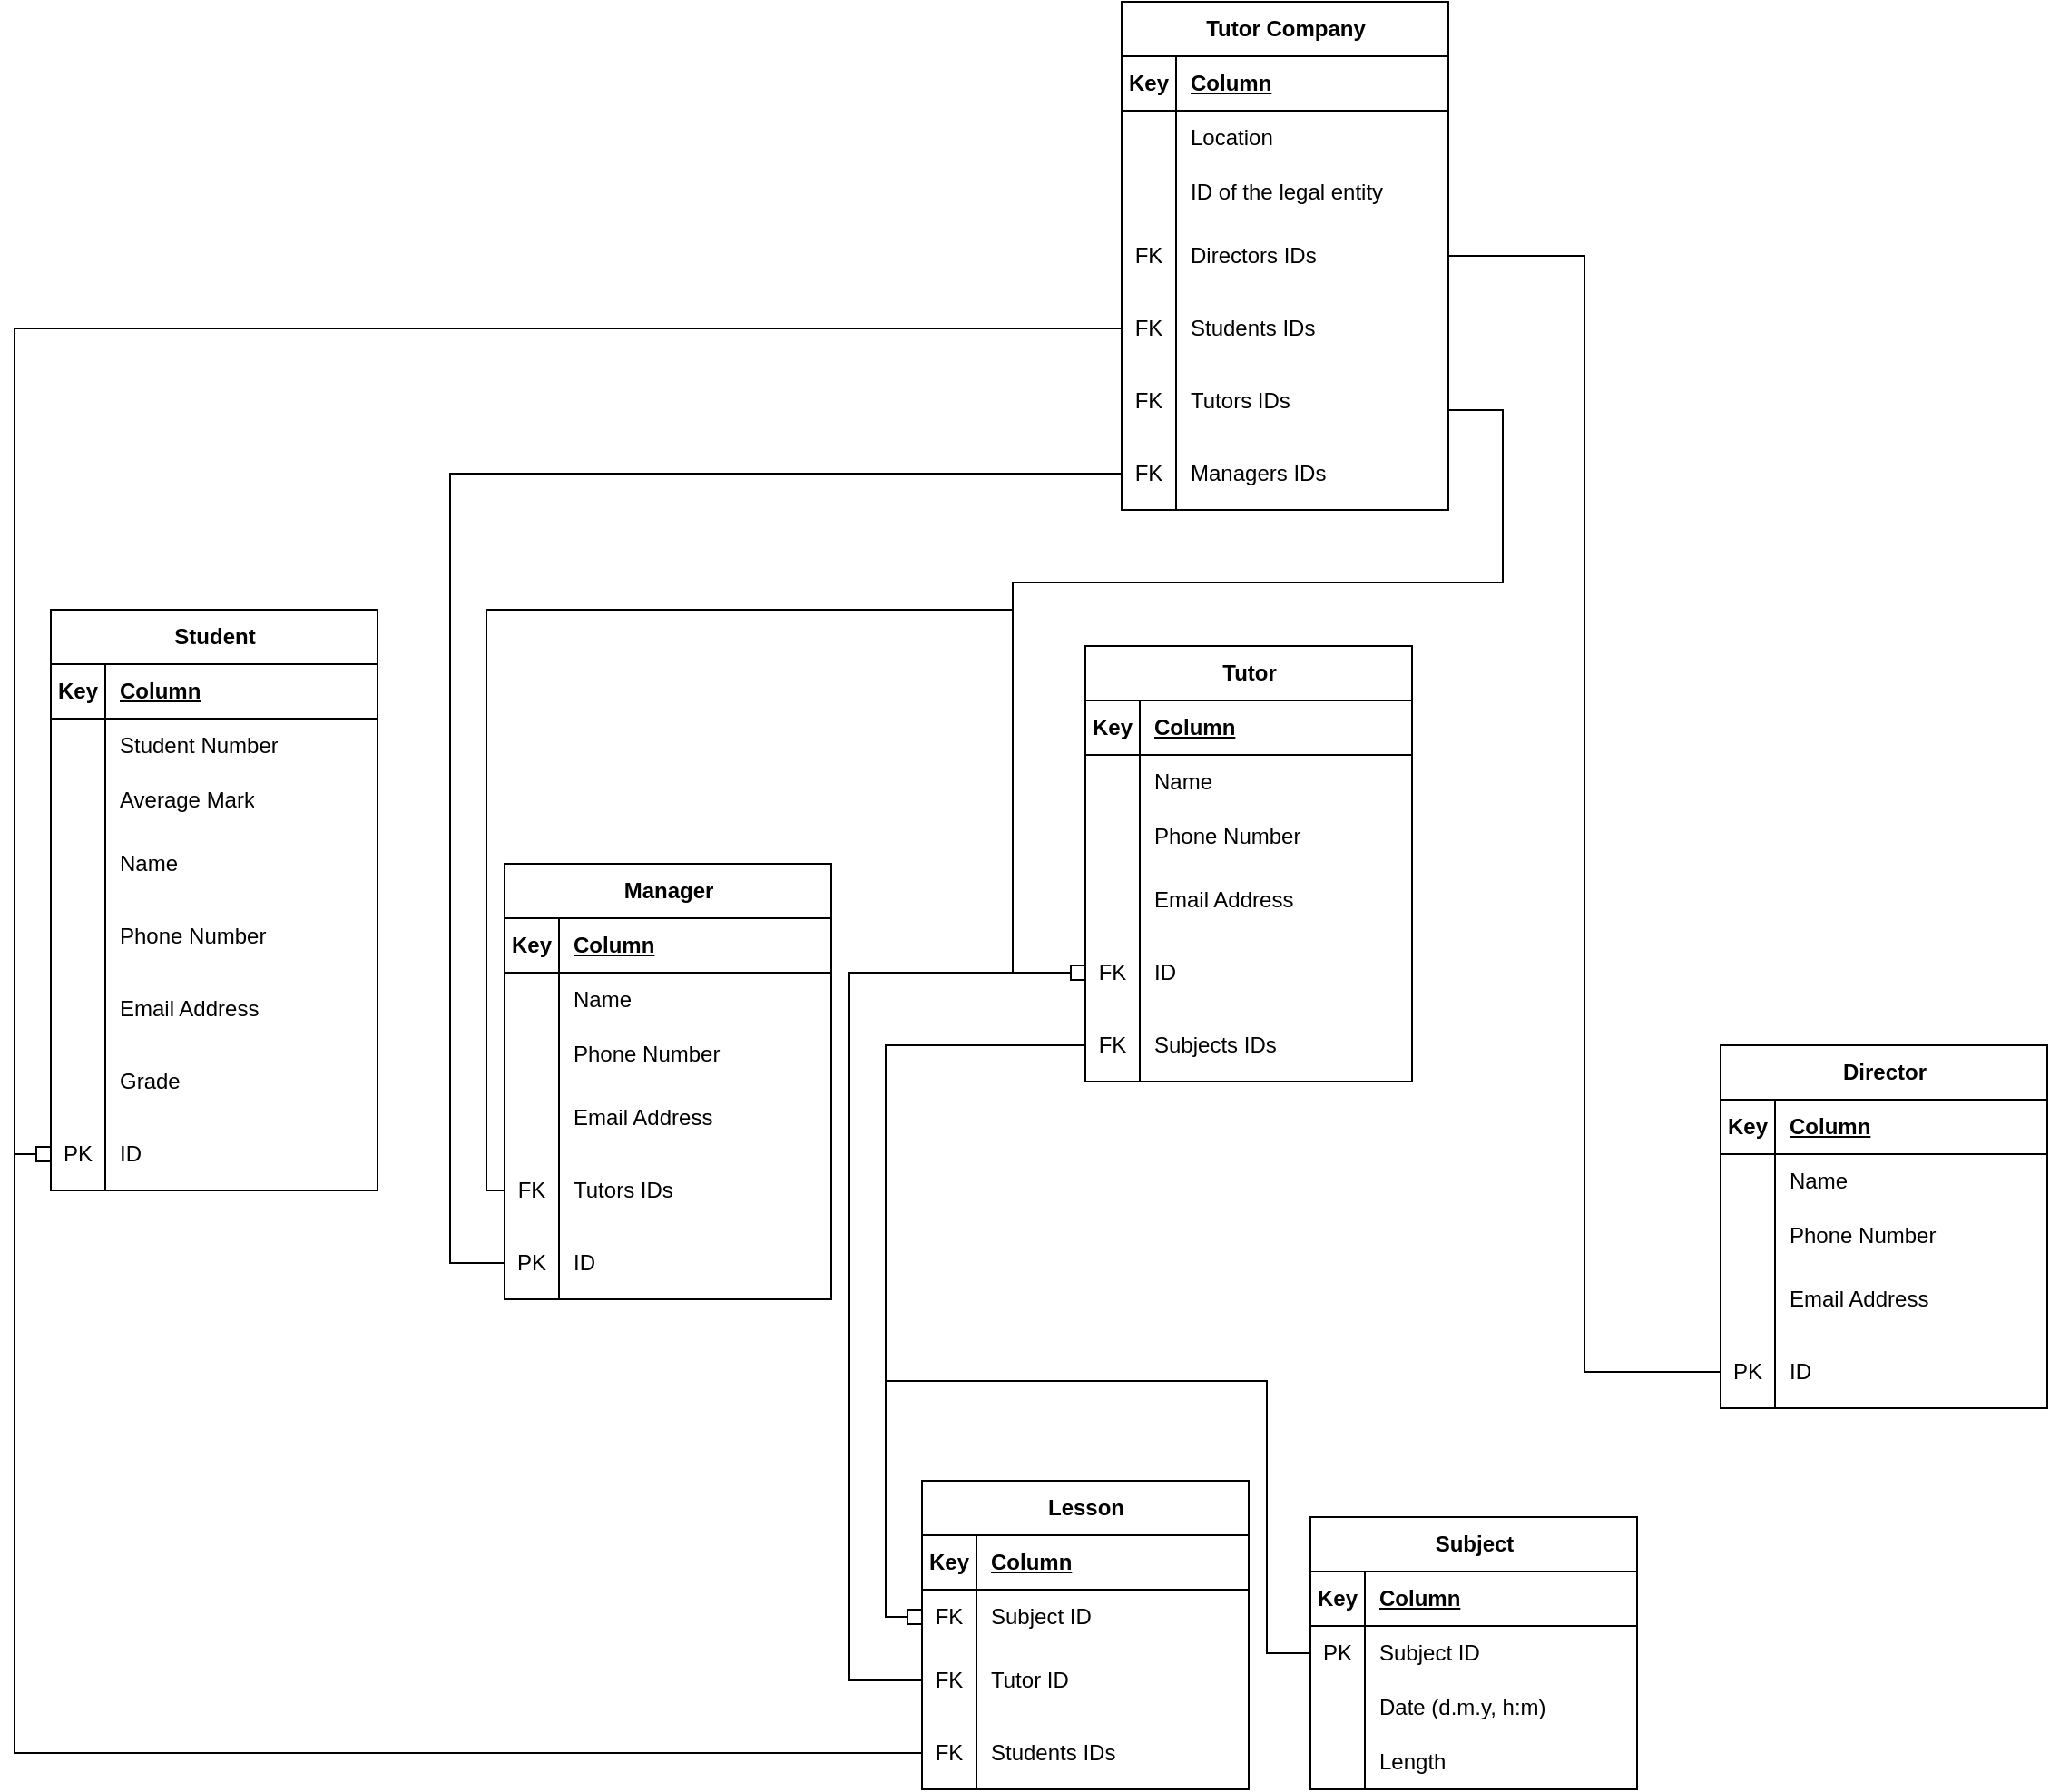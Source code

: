 <mxfile version="24.8.3">
  <diagram id="C5RBs43oDa-KdzZeNtuy" name="Page-1">
    <mxGraphModel dx="2369" dy="885" grid="1" gridSize="10" guides="1" tooltips="1" connect="1" arrows="1" fold="1" page="1" pageScale="1" pageWidth="827" pageHeight="1169" math="0" shadow="0">
      <root>
        <mxCell id="WIyWlLk6GJQsqaUBKTNV-0" />
        <mxCell id="WIyWlLk6GJQsqaUBKTNV-1" parent="WIyWlLk6GJQsqaUBKTNV-0" />
        <mxCell id="OSqV7eLNdK5nPMAMux99-18" style="edgeStyle=orthogonalEdgeStyle;rounded=0;orthogonalLoop=1;jettySize=auto;html=1;endArrow=none;endFill=0;entryX=0;entryY=0.5;entryDx=0;entryDy=0;exitX=0;exitY=0.5;exitDx=0;exitDy=0;startArrow=box;startFill=0;" parent="WIyWlLk6GJQsqaUBKTNV-1" source="qgzfm0c-M2qFceZoE7C1-79" target="qgzfm0c-M2qFceZoE7C1-58" edge="1">
          <mxGeometry relative="1" as="geometry">
            <mxPoint x="-360" y="665" as="sourcePoint" />
            <mxPoint x="90" y="975" as="targetPoint" />
            <Array as="points">
              <mxPoint x="-390" y="665" />
              <mxPoint x="-390" y="995" />
            </Array>
          </mxGeometry>
        </mxCell>
        <mxCell id="OSqV7eLNdK5nPMAMux99-20" style="edgeStyle=orthogonalEdgeStyle;rounded=0;orthogonalLoop=1;jettySize=auto;html=1;exitX=0;exitY=0.5;exitDx=0;exitDy=0;entryX=0;entryY=0.5;entryDx=0;entryDy=0;endArrow=box;endFill=0;" parent="WIyWlLk6GJQsqaUBKTNV-1" source="qgzfm0c-M2qFceZoE7C1-36" target="qgzfm0c-M2qFceZoE7C1-52" edge="1">
          <mxGeometry relative="1" as="geometry">
            <mxPoint x="220" y="584" as="sourcePoint" />
            <mxPoint x="260" y="834" as="targetPoint" />
            <Array as="points">
              <mxPoint x="90" y="605" />
              <mxPoint x="90" y="920" />
            </Array>
          </mxGeometry>
        </mxCell>
        <mxCell id="OSqV7eLNdK5nPMAMux99-26" style="edgeStyle=orthogonalEdgeStyle;rounded=0;orthogonalLoop=1;jettySize=auto;html=1;exitX=0;exitY=0.5;exitDx=0;exitDy=0;endArrow=none;endFill=0;entryX=0;entryY=0.5;entryDx=0;entryDy=0;startArrow=box;startFill=0;" parent="WIyWlLk6GJQsqaUBKTNV-1" source="qgzfm0c-M2qFceZoE7C1-79" target="qgzfm0c-M2qFceZoE7C1-20" edge="1">
          <mxGeometry relative="1" as="geometry">
            <mxPoint x="-20" y="650" as="sourcePoint" />
            <mxPoint x="190" y="295" as="targetPoint" />
            <Array as="points">
              <mxPoint x="-390" y="665" />
              <mxPoint x="-390" y="210" />
            </Array>
          </mxGeometry>
        </mxCell>
        <mxCell id="OSqV7eLNdK5nPMAMux99-27" style="edgeStyle=orthogonalEdgeStyle;rounded=0;orthogonalLoop=1;jettySize=auto;html=1;entryX=0.999;entryY=0.632;entryDx=0;entryDy=0;endArrow=none;endFill=0;startArrow=box;startFill=0;entryPerimeter=0;exitX=0;exitY=0.5;exitDx=0;exitDy=0;" parent="WIyWlLk6GJQsqaUBKTNV-1" source="qgzfm0c-M2qFceZoE7C1-39" edge="1" target="qgzfm0c-M2qFceZoE7C1-17">
          <mxGeometry relative="1" as="geometry">
            <mxPoint x="200" y="565" as="sourcePoint" />
            <mxPoint x="399.2" y="277.6" as="targetPoint" />
            <Array as="points">
              <mxPoint x="160" y="565" />
              <mxPoint x="160" y="350" />
              <mxPoint x="430" y="350" />
              <mxPoint x="430" y="255" />
              <mxPoint x="400" y="255" />
            </Array>
          </mxGeometry>
        </mxCell>
        <mxCell id="OSqV7eLNdK5nPMAMux99-34" value="Director" style="shape=table;startSize=30;container=1;collapsible=1;childLayout=tableLayout;fixedRows=1;rowLines=0;fontStyle=1;align=center;resizeLast=1;html=1;" parent="WIyWlLk6GJQsqaUBKTNV-1" vertex="1">
          <mxGeometry x="550" y="605" width="180" height="200" as="geometry" />
        </mxCell>
        <mxCell id="OSqV7eLNdK5nPMAMux99-35" value="" style="shape=tableRow;horizontal=0;startSize=0;swimlaneHead=0;swimlaneBody=0;fillColor=none;collapsible=0;dropTarget=0;points=[[0,0.5],[1,0.5]];portConstraint=eastwest;top=0;left=0;right=0;bottom=1;" parent="OSqV7eLNdK5nPMAMux99-34" vertex="1">
          <mxGeometry y="30" width="180" height="30" as="geometry" />
        </mxCell>
        <mxCell id="OSqV7eLNdK5nPMAMux99-36" value="Key" style="shape=partialRectangle;connectable=0;fillColor=none;top=0;left=0;bottom=0;right=0;fontStyle=1;overflow=hidden;whiteSpace=wrap;html=1;" parent="OSqV7eLNdK5nPMAMux99-35" vertex="1">
          <mxGeometry width="30" height="30" as="geometry">
            <mxRectangle width="30" height="30" as="alternateBounds" />
          </mxGeometry>
        </mxCell>
        <mxCell id="OSqV7eLNdK5nPMAMux99-37" value="Column" style="shape=partialRectangle;connectable=0;fillColor=none;top=0;left=0;bottom=0;right=0;align=left;spacingLeft=6;fontStyle=5;overflow=hidden;whiteSpace=wrap;html=1;" parent="OSqV7eLNdK5nPMAMux99-35" vertex="1">
          <mxGeometry x="30" width="150" height="30" as="geometry">
            <mxRectangle width="150" height="30" as="alternateBounds" />
          </mxGeometry>
        </mxCell>
        <mxCell id="OSqV7eLNdK5nPMAMux99-38" value="" style="shape=tableRow;horizontal=0;startSize=0;swimlaneHead=0;swimlaneBody=0;fillColor=none;collapsible=0;dropTarget=0;points=[[0,0.5],[1,0.5]];portConstraint=eastwest;top=0;left=0;right=0;bottom=0;" parent="OSqV7eLNdK5nPMAMux99-34" vertex="1">
          <mxGeometry y="60" width="180" height="30" as="geometry" />
        </mxCell>
        <mxCell id="OSqV7eLNdK5nPMAMux99-39" value="" style="shape=partialRectangle;connectable=0;fillColor=none;top=0;left=0;bottom=0;right=0;editable=1;overflow=hidden;whiteSpace=wrap;html=1;" parent="OSqV7eLNdK5nPMAMux99-38" vertex="1">
          <mxGeometry width="30" height="30" as="geometry">
            <mxRectangle width="30" height="30" as="alternateBounds" />
          </mxGeometry>
        </mxCell>
        <mxCell id="OSqV7eLNdK5nPMAMux99-40" value="Name" style="shape=partialRectangle;connectable=0;fillColor=none;top=0;left=0;bottom=0;right=0;align=left;spacingLeft=6;overflow=hidden;whiteSpace=wrap;html=1;" parent="OSqV7eLNdK5nPMAMux99-38" vertex="1">
          <mxGeometry x="30" width="150" height="30" as="geometry">
            <mxRectangle width="150" height="30" as="alternateBounds" />
          </mxGeometry>
        </mxCell>
        <mxCell id="OSqV7eLNdK5nPMAMux99-41" value="" style="shape=tableRow;horizontal=0;startSize=0;swimlaneHead=0;swimlaneBody=0;fillColor=none;collapsible=0;dropTarget=0;points=[[0,0.5],[1,0.5]];portConstraint=eastwest;top=0;left=0;right=0;bottom=0;" parent="OSqV7eLNdK5nPMAMux99-34" vertex="1">
          <mxGeometry y="90" width="180" height="30" as="geometry" />
        </mxCell>
        <mxCell id="OSqV7eLNdK5nPMAMux99-42" value="" style="shape=partialRectangle;connectable=0;fillColor=none;top=0;left=0;bottom=0;right=0;editable=1;overflow=hidden;whiteSpace=wrap;html=1;" parent="OSqV7eLNdK5nPMAMux99-41" vertex="1">
          <mxGeometry width="30" height="30" as="geometry">
            <mxRectangle width="30" height="30" as="alternateBounds" />
          </mxGeometry>
        </mxCell>
        <mxCell id="OSqV7eLNdK5nPMAMux99-43" value="Phone Number" style="shape=partialRectangle;connectable=0;fillColor=none;top=0;left=0;bottom=0;right=0;align=left;spacingLeft=6;overflow=hidden;whiteSpace=wrap;html=1;" parent="OSqV7eLNdK5nPMAMux99-41" vertex="1">
          <mxGeometry x="30" width="150" height="30" as="geometry">
            <mxRectangle width="150" height="30" as="alternateBounds" />
          </mxGeometry>
        </mxCell>
        <mxCell id="qgzfm0c-M2qFceZoE7C1-1" value="" style="shape=tableRow;horizontal=0;startSize=0;swimlaneHead=0;swimlaneBody=0;fillColor=none;collapsible=0;dropTarget=0;points=[[0,0.5],[1,0.5]];portConstraint=eastwest;top=0;left=0;right=0;bottom=0;" parent="OSqV7eLNdK5nPMAMux99-34" vertex="1">
          <mxGeometry y="120" width="180" height="40" as="geometry" />
        </mxCell>
        <mxCell id="qgzfm0c-M2qFceZoE7C1-2" value="" style="shape=partialRectangle;connectable=0;fillColor=none;top=0;left=0;bottom=0;right=0;editable=1;overflow=hidden;whiteSpace=wrap;html=1;" parent="qgzfm0c-M2qFceZoE7C1-1" vertex="1">
          <mxGeometry width="30" height="40" as="geometry">
            <mxRectangle width="30" height="40" as="alternateBounds" />
          </mxGeometry>
        </mxCell>
        <mxCell id="qgzfm0c-M2qFceZoE7C1-3" value="Email Address" style="shape=partialRectangle;connectable=0;fillColor=none;top=0;left=0;bottom=0;right=0;align=left;spacingLeft=6;overflow=hidden;whiteSpace=wrap;html=1;" parent="qgzfm0c-M2qFceZoE7C1-1" vertex="1">
          <mxGeometry x="30" width="150" height="40" as="geometry">
            <mxRectangle width="150" height="40" as="alternateBounds" />
          </mxGeometry>
        </mxCell>
        <mxCell id="OSqV7eLNdK5nPMAMux99-44" value="" style="shape=tableRow;horizontal=0;startSize=0;swimlaneHead=0;swimlaneBody=0;fillColor=none;collapsible=0;dropTarget=0;points=[[0,0.5],[1,0.5]];portConstraint=eastwest;top=0;left=0;right=0;bottom=0;" parent="OSqV7eLNdK5nPMAMux99-34" vertex="1">
          <mxGeometry y="160" width="180" height="40" as="geometry" />
        </mxCell>
        <mxCell id="OSqV7eLNdK5nPMAMux99-45" value="PK" style="shape=partialRectangle;connectable=0;fillColor=none;top=0;left=0;bottom=0;right=0;editable=1;overflow=hidden;whiteSpace=wrap;html=1;" parent="OSqV7eLNdK5nPMAMux99-44" vertex="1">
          <mxGeometry width="30" height="40" as="geometry">
            <mxRectangle width="30" height="40" as="alternateBounds" />
          </mxGeometry>
        </mxCell>
        <mxCell id="OSqV7eLNdK5nPMAMux99-46" value="ID" style="shape=partialRectangle;connectable=0;fillColor=none;top=0;left=0;bottom=0;right=0;align=left;spacingLeft=6;overflow=hidden;whiteSpace=wrap;html=1;" parent="OSqV7eLNdK5nPMAMux99-44" vertex="1">
          <mxGeometry x="30" width="150" height="40" as="geometry">
            <mxRectangle width="150" height="40" as="alternateBounds" />
          </mxGeometry>
        </mxCell>
        <mxCell id="qgzfm0c-M2qFceZoE7C1-4" value="Tutor Company" style="shape=table;startSize=30;container=1;collapsible=1;childLayout=tableLayout;fixedRows=1;rowLines=0;fontStyle=1;align=center;resizeLast=1;html=1;" parent="WIyWlLk6GJQsqaUBKTNV-1" vertex="1">
          <mxGeometry x="220" y="30" width="180" height="280" as="geometry" />
        </mxCell>
        <mxCell id="qgzfm0c-M2qFceZoE7C1-5" value="" style="shape=tableRow;horizontal=0;startSize=0;swimlaneHead=0;swimlaneBody=0;fillColor=none;collapsible=0;dropTarget=0;points=[[0,0.5],[1,0.5]];portConstraint=eastwest;top=0;left=0;right=0;bottom=1;" parent="qgzfm0c-M2qFceZoE7C1-4" vertex="1">
          <mxGeometry y="30" width="180" height="30" as="geometry" />
        </mxCell>
        <mxCell id="qgzfm0c-M2qFceZoE7C1-6" value="Key" style="shape=partialRectangle;connectable=0;fillColor=none;top=0;left=0;bottom=0;right=0;fontStyle=1;overflow=hidden;whiteSpace=wrap;html=1;" parent="qgzfm0c-M2qFceZoE7C1-5" vertex="1">
          <mxGeometry width="30" height="30" as="geometry">
            <mxRectangle width="30" height="30" as="alternateBounds" />
          </mxGeometry>
        </mxCell>
        <mxCell id="qgzfm0c-M2qFceZoE7C1-7" value="Column" style="shape=partialRectangle;connectable=0;fillColor=none;top=0;left=0;bottom=0;right=0;align=left;spacingLeft=6;fontStyle=5;overflow=hidden;whiteSpace=wrap;html=1;" parent="qgzfm0c-M2qFceZoE7C1-5" vertex="1">
          <mxGeometry x="30" width="150" height="30" as="geometry">
            <mxRectangle width="150" height="30" as="alternateBounds" />
          </mxGeometry>
        </mxCell>
        <mxCell id="qgzfm0c-M2qFceZoE7C1-8" value="" style="shape=tableRow;horizontal=0;startSize=0;swimlaneHead=0;swimlaneBody=0;fillColor=none;collapsible=0;dropTarget=0;points=[[0,0.5],[1,0.5]];portConstraint=eastwest;top=0;left=0;right=0;bottom=0;" parent="qgzfm0c-M2qFceZoE7C1-4" vertex="1">
          <mxGeometry y="60" width="180" height="30" as="geometry" />
        </mxCell>
        <mxCell id="qgzfm0c-M2qFceZoE7C1-9" value="" style="shape=partialRectangle;connectable=0;fillColor=none;top=0;left=0;bottom=0;right=0;editable=1;overflow=hidden;whiteSpace=wrap;html=1;" parent="qgzfm0c-M2qFceZoE7C1-8" vertex="1">
          <mxGeometry width="30" height="30" as="geometry">
            <mxRectangle width="30" height="30" as="alternateBounds" />
          </mxGeometry>
        </mxCell>
        <mxCell id="qgzfm0c-M2qFceZoE7C1-10" value="Location" style="shape=partialRectangle;connectable=0;fillColor=none;top=0;left=0;bottom=0;right=0;align=left;spacingLeft=6;overflow=hidden;whiteSpace=wrap;html=1;" parent="qgzfm0c-M2qFceZoE7C1-8" vertex="1">
          <mxGeometry x="30" width="150" height="30" as="geometry">
            <mxRectangle width="150" height="30" as="alternateBounds" />
          </mxGeometry>
        </mxCell>
        <mxCell id="qgzfm0c-M2qFceZoE7C1-11" value="" style="shape=tableRow;horizontal=0;startSize=0;swimlaneHead=0;swimlaneBody=0;fillColor=none;collapsible=0;dropTarget=0;points=[[0,0.5],[1,0.5]];portConstraint=eastwest;top=0;left=0;right=0;bottom=0;" parent="qgzfm0c-M2qFceZoE7C1-4" vertex="1">
          <mxGeometry y="90" width="180" height="30" as="geometry" />
        </mxCell>
        <mxCell id="qgzfm0c-M2qFceZoE7C1-12" value="" style="shape=partialRectangle;connectable=0;fillColor=none;top=0;left=0;bottom=0;right=0;editable=1;overflow=hidden;whiteSpace=wrap;html=1;" parent="qgzfm0c-M2qFceZoE7C1-11" vertex="1">
          <mxGeometry width="30" height="30" as="geometry">
            <mxRectangle width="30" height="30" as="alternateBounds" />
          </mxGeometry>
        </mxCell>
        <mxCell id="qgzfm0c-M2qFceZoE7C1-13" value="ID of the legal entity" style="shape=partialRectangle;connectable=0;fillColor=none;top=0;left=0;bottom=0;right=0;align=left;spacingLeft=6;overflow=hidden;whiteSpace=wrap;html=1;" parent="qgzfm0c-M2qFceZoE7C1-11" vertex="1">
          <mxGeometry x="30" width="150" height="30" as="geometry">
            <mxRectangle width="150" height="30" as="alternateBounds" />
          </mxGeometry>
        </mxCell>
        <mxCell id="qgzfm0c-M2qFceZoE7C1-14" value="" style="shape=tableRow;horizontal=0;startSize=0;swimlaneHead=0;swimlaneBody=0;fillColor=none;collapsible=0;dropTarget=0;points=[[0,0.5],[1,0.5]];portConstraint=eastwest;top=0;left=0;right=0;bottom=0;" parent="qgzfm0c-M2qFceZoE7C1-4" vertex="1">
          <mxGeometry y="120" width="180" height="40" as="geometry" />
        </mxCell>
        <mxCell id="qgzfm0c-M2qFceZoE7C1-15" value="FK" style="shape=partialRectangle;connectable=0;fillColor=none;top=0;left=0;bottom=0;right=0;editable=1;overflow=hidden;whiteSpace=wrap;html=1;" parent="qgzfm0c-M2qFceZoE7C1-14" vertex="1">
          <mxGeometry width="30" height="40" as="geometry">
            <mxRectangle width="30" height="40" as="alternateBounds" />
          </mxGeometry>
        </mxCell>
        <mxCell id="qgzfm0c-M2qFceZoE7C1-16" value="Directors IDs" style="shape=partialRectangle;connectable=0;fillColor=none;top=0;left=0;bottom=0;right=0;align=left;spacingLeft=6;overflow=hidden;whiteSpace=wrap;html=1;" parent="qgzfm0c-M2qFceZoE7C1-14" vertex="1">
          <mxGeometry x="30" width="150" height="40" as="geometry">
            <mxRectangle width="150" height="40" as="alternateBounds" />
          </mxGeometry>
        </mxCell>
        <mxCell id="qgzfm0c-M2qFceZoE7C1-20" value="" style="shape=tableRow;horizontal=0;startSize=0;swimlaneHead=0;swimlaneBody=0;fillColor=none;collapsible=0;dropTarget=0;points=[[0,0.5],[1,0.5]];portConstraint=eastwest;top=0;left=0;right=0;bottom=0;" parent="qgzfm0c-M2qFceZoE7C1-4" vertex="1">
          <mxGeometry y="160" width="180" height="40" as="geometry" />
        </mxCell>
        <mxCell id="qgzfm0c-M2qFceZoE7C1-21" value="FK" style="shape=partialRectangle;connectable=0;fillColor=none;top=0;left=0;bottom=0;right=0;editable=1;overflow=hidden;whiteSpace=wrap;html=1;" parent="qgzfm0c-M2qFceZoE7C1-20" vertex="1">
          <mxGeometry width="30" height="40" as="geometry">
            <mxRectangle width="30" height="40" as="alternateBounds" />
          </mxGeometry>
        </mxCell>
        <mxCell id="qgzfm0c-M2qFceZoE7C1-22" value="Students IDs" style="shape=partialRectangle;connectable=0;fillColor=none;top=0;left=0;bottom=0;right=0;align=left;spacingLeft=6;overflow=hidden;whiteSpace=wrap;html=1;" parent="qgzfm0c-M2qFceZoE7C1-20" vertex="1">
          <mxGeometry x="30" width="150" height="40" as="geometry">
            <mxRectangle width="150" height="40" as="alternateBounds" />
          </mxGeometry>
        </mxCell>
        <mxCell id="2cp662pbL6xcaCOEZRHN-41" value="" style="shape=tableRow;horizontal=0;startSize=0;swimlaneHead=0;swimlaneBody=0;fillColor=none;collapsible=0;dropTarget=0;points=[[0,0.5],[1,0.5]];portConstraint=eastwest;top=0;left=0;right=0;bottom=0;" vertex="1" parent="qgzfm0c-M2qFceZoE7C1-4">
          <mxGeometry y="200" width="180" height="40" as="geometry" />
        </mxCell>
        <mxCell id="2cp662pbL6xcaCOEZRHN-42" value="FK" style="shape=partialRectangle;connectable=0;fillColor=none;top=0;left=0;bottom=0;right=0;editable=1;overflow=hidden;whiteSpace=wrap;html=1;" vertex="1" parent="2cp662pbL6xcaCOEZRHN-41">
          <mxGeometry width="30" height="40" as="geometry">
            <mxRectangle width="30" height="40" as="alternateBounds" />
          </mxGeometry>
        </mxCell>
        <mxCell id="2cp662pbL6xcaCOEZRHN-43" value="Tutors IDs" style="shape=partialRectangle;connectable=0;fillColor=none;top=0;left=0;bottom=0;right=0;align=left;spacingLeft=6;overflow=hidden;whiteSpace=wrap;html=1;" vertex="1" parent="2cp662pbL6xcaCOEZRHN-41">
          <mxGeometry x="30" width="150" height="40" as="geometry">
            <mxRectangle width="150" height="40" as="alternateBounds" />
          </mxGeometry>
        </mxCell>
        <mxCell id="qgzfm0c-M2qFceZoE7C1-17" value="" style="shape=tableRow;horizontal=0;startSize=0;swimlaneHead=0;swimlaneBody=0;fillColor=none;collapsible=0;dropTarget=0;points=[[0,0.5],[1,0.5]];portConstraint=eastwest;top=0;left=0;right=0;bottom=0;" parent="qgzfm0c-M2qFceZoE7C1-4" vertex="1">
          <mxGeometry y="240" width="180" height="40" as="geometry" />
        </mxCell>
        <mxCell id="qgzfm0c-M2qFceZoE7C1-18" value="FK" style="shape=partialRectangle;connectable=0;fillColor=none;top=0;left=0;bottom=0;right=0;editable=1;overflow=hidden;whiteSpace=wrap;html=1;" parent="qgzfm0c-M2qFceZoE7C1-17" vertex="1">
          <mxGeometry width="30" height="40" as="geometry">
            <mxRectangle width="30" height="40" as="alternateBounds" />
          </mxGeometry>
        </mxCell>
        <mxCell id="qgzfm0c-M2qFceZoE7C1-19" value="Managers IDs" style="shape=partialRectangle;connectable=0;fillColor=none;top=0;left=0;bottom=0;right=0;align=left;spacingLeft=6;overflow=hidden;whiteSpace=wrap;html=1;" parent="qgzfm0c-M2qFceZoE7C1-17" vertex="1">
          <mxGeometry x="30" width="150" height="40" as="geometry">
            <mxRectangle width="150" height="40" as="alternateBounds" />
          </mxGeometry>
        </mxCell>
        <mxCell id="qgzfm0c-M2qFceZoE7C1-23" value="Tutor" style="shape=table;startSize=30;container=1;collapsible=1;childLayout=tableLayout;fixedRows=1;rowLines=0;fontStyle=1;align=center;resizeLast=1;html=1;" parent="WIyWlLk6GJQsqaUBKTNV-1" vertex="1">
          <mxGeometry x="200" y="385" width="180" height="240" as="geometry" />
        </mxCell>
        <mxCell id="qgzfm0c-M2qFceZoE7C1-24" value="" style="shape=tableRow;horizontal=0;startSize=0;swimlaneHead=0;swimlaneBody=0;fillColor=none;collapsible=0;dropTarget=0;points=[[0,0.5],[1,0.5]];portConstraint=eastwest;top=0;left=0;right=0;bottom=1;" parent="qgzfm0c-M2qFceZoE7C1-23" vertex="1">
          <mxGeometry y="30" width="180" height="30" as="geometry" />
        </mxCell>
        <mxCell id="qgzfm0c-M2qFceZoE7C1-25" value="Key" style="shape=partialRectangle;connectable=0;fillColor=none;top=0;left=0;bottom=0;right=0;fontStyle=1;overflow=hidden;whiteSpace=wrap;html=1;" parent="qgzfm0c-M2qFceZoE7C1-24" vertex="1">
          <mxGeometry width="30" height="30" as="geometry">
            <mxRectangle width="30" height="30" as="alternateBounds" />
          </mxGeometry>
        </mxCell>
        <mxCell id="qgzfm0c-M2qFceZoE7C1-26" value="Column" style="shape=partialRectangle;connectable=0;fillColor=none;top=0;left=0;bottom=0;right=0;align=left;spacingLeft=6;fontStyle=5;overflow=hidden;whiteSpace=wrap;html=1;" parent="qgzfm0c-M2qFceZoE7C1-24" vertex="1">
          <mxGeometry x="30" width="150" height="30" as="geometry">
            <mxRectangle width="150" height="30" as="alternateBounds" />
          </mxGeometry>
        </mxCell>
        <mxCell id="qgzfm0c-M2qFceZoE7C1-27" value="" style="shape=tableRow;horizontal=0;startSize=0;swimlaneHead=0;swimlaneBody=0;fillColor=none;collapsible=0;dropTarget=0;points=[[0,0.5],[1,0.5]];portConstraint=eastwest;top=0;left=0;right=0;bottom=0;" parent="qgzfm0c-M2qFceZoE7C1-23" vertex="1">
          <mxGeometry y="60" width="180" height="30" as="geometry" />
        </mxCell>
        <mxCell id="qgzfm0c-M2qFceZoE7C1-28" value="" style="shape=partialRectangle;connectable=0;fillColor=none;top=0;left=0;bottom=0;right=0;editable=1;overflow=hidden;whiteSpace=wrap;html=1;" parent="qgzfm0c-M2qFceZoE7C1-27" vertex="1">
          <mxGeometry width="30" height="30" as="geometry">
            <mxRectangle width="30" height="30" as="alternateBounds" />
          </mxGeometry>
        </mxCell>
        <mxCell id="qgzfm0c-M2qFceZoE7C1-29" value="Name" style="shape=partialRectangle;connectable=0;fillColor=none;top=0;left=0;bottom=0;right=0;align=left;spacingLeft=6;overflow=hidden;whiteSpace=wrap;html=1;" parent="qgzfm0c-M2qFceZoE7C1-27" vertex="1">
          <mxGeometry x="30" width="150" height="30" as="geometry">
            <mxRectangle width="150" height="30" as="alternateBounds" />
          </mxGeometry>
        </mxCell>
        <mxCell id="qgzfm0c-M2qFceZoE7C1-30" value="" style="shape=tableRow;horizontal=0;startSize=0;swimlaneHead=0;swimlaneBody=0;fillColor=none;collapsible=0;dropTarget=0;points=[[0,0.5],[1,0.5]];portConstraint=eastwest;top=0;left=0;right=0;bottom=0;" parent="qgzfm0c-M2qFceZoE7C1-23" vertex="1">
          <mxGeometry y="90" width="180" height="30" as="geometry" />
        </mxCell>
        <mxCell id="qgzfm0c-M2qFceZoE7C1-31" value="" style="shape=partialRectangle;connectable=0;fillColor=none;top=0;left=0;bottom=0;right=0;editable=1;overflow=hidden;whiteSpace=wrap;html=1;" parent="qgzfm0c-M2qFceZoE7C1-30" vertex="1">
          <mxGeometry width="30" height="30" as="geometry">
            <mxRectangle width="30" height="30" as="alternateBounds" />
          </mxGeometry>
        </mxCell>
        <mxCell id="qgzfm0c-M2qFceZoE7C1-32" value="Phone Number" style="shape=partialRectangle;connectable=0;fillColor=none;top=0;left=0;bottom=0;right=0;align=left;spacingLeft=6;overflow=hidden;whiteSpace=wrap;html=1;" parent="qgzfm0c-M2qFceZoE7C1-30" vertex="1">
          <mxGeometry x="30" width="150" height="30" as="geometry">
            <mxRectangle width="150" height="30" as="alternateBounds" />
          </mxGeometry>
        </mxCell>
        <mxCell id="qgzfm0c-M2qFceZoE7C1-33" value="" style="shape=tableRow;horizontal=0;startSize=0;swimlaneHead=0;swimlaneBody=0;fillColor=none;collapsible=0;dropTarget=0;points=[[0,0.5],[1,0.5]];portConstraint=eastwest;top=0;left=0;right=0;bottom=0;" parent="qgzfm0c-M2qFceZoE7C1-23" vertex="1">
          <mxGeometry y="120" width="180" height="40" as="geometry" />
        </mxCell>
        <mxCell id="qgzfm0c-M2qFceZoE7C1-34" value="" style="shape=partialRectangle;connectable=0;fillColor=none;top=0;left=0;bottom=0;right=0;editable=1;overflow=hidden;whiteSpace=wrap;html=1;" parent="qgzfm0c-M2qFceZoE7C1-33" vertex="1">
          <mxGeometry width="30" height="40" as="geometry">
            <mxRectangle width="30" height="40" as="alternateBounds" />
          </mxGeometry>
        </mxCell>
        <mxCell id="qgzfm0c-M2qFceZoE7C1-35" value="Email Address" style="shape=partialRectangle;connectable=0;fillColor=none;top=0;left=0;bottom=0;right=0;align=left;spacingLeft=6;overflow=hidden;whiteSpace=wrap;html=1;" parent="qgzfm0c-M2qFceZoE7C1-33" vertex="1">
          <mxGeometry x="30" width="150" height="40" as="geometry">
            <mxRectangle width="150" height="40" as="alternateBounds" />
          </mxGeometry>
        </mxCell>
        <mxCell id="qgzfm0c-M2qFceZoE7C1-39" value="" style="shape=tableRow;horizontal=0;startSize=0;swimlaneHead=0;swimlaneBody=0;fillColor=none;collapsible=0;dropTarget=0;points=[[0,0.5],[1,0.5]];portConstraint=eastwest;top=0;left=0;right=0;bottom=0;" parent="qgzfm0c-M2qFceZoE7C1-23" vertex="1">
          <mxGeometry y="160" width="180" height="40" as="geometry" />
        </mxCell>
        <mxCell id="qgzfm0c-M2qFceZoE7C1-40" value="FK" style="shape=partialRectangle;connectable=0;fillColor=none;top=0;left=0;bottom=0;right=0;editable=1;overflow=hidden;whiteSpace=wrap;html=1;" parent="qgzfm0c-M2qFceZoE7C1-39" vertex="1">
          <mxGeometry width="30" height="40" as="geometry">
            <mxRectangle width="30" height="40" as="alternateBounds" />
          </mxGeometry>
        </mxCell>
        <mxCell id="qgzfm0c-M2qFceZoE7C1-41" value="ID" style="shape=partialRectangle;connectable=0;fillColor=none;top=0;left=0;bottom=0;right=0;align=left;spacingLeft=6;overflow=hidden;whiteSpace=wrap;html=1;" parent="qgzfm0c-M2qFceZoE7C1-39" vertex="1">
          <mxGeometry x="30" width="150" height="40" as="geometry">
            <mxRectangle width="150" height="40" as="alternateBounds" />
          </mxGeometry>
        </mxCell>
        <mxCell id="qgzfm0c-M2qFceZoE7C1-36" value="" style="shape=tableRow;horizontal=0;startSize=0;swimlaneHead=0;swimlaneBody=0;fillColor=none;collapsible=0;dropTarget=0;points=[[0,0.5],[1,0.5]];portConstraint=eastwest;top=0;left=0;right=0;bottom=0;" parent="qgzfm0c-M2qFceZoE7C1-23" vertex="1">
          <mxGeometry y="200" width="180" height="40" as="geometry" />
        </mxCell>
        <mxCell id="qgzfm0c-M2qFceZoE7C1-37" value="FK" style="shape=partialRectangle;connectable=0;fillColor=none;top=0;left=0;bottom=0;right=0;editable=1;overflow=hidden;whiteSpace=wrap;html=1;" parent="qgzfm0c-M2qFceZoE7C1-36" vertex="1">
          <mxGeometry width="30" height="40" as="geometry">
            <mxRectangle width="30" height="40" as="alternateBounds" />
          </mxGeometry>
        </mxCell>
        <mxCell id="qgzfm0c-M2qFceZoE7C1-38" value="Subjects IDs" style="shape=partialRectangle;connectable=0;fillColor=none;top=0;left=0;bottom=0;right=0;align=left;spacingLeft=6;overflow=hidden;whiteSpace=wrap;html=1;" parent="qgzfm0c-M2qFceZoE7C1-36" vertex="1">
          <mxGeometry x="30" width="150" height="40" as="geometry">
            <mxRectangle width="150" height="40" as="alternateBounds" />
          </mxGeometry>
        </mxCell>
        <mxCell id="qgzfm0c-M2qFceZoE7C1-45" value="Lesson" style="shape=table;startSize=30;container=1;collapsible=1;childLayout=tableLayout;fixedRows=1;rowLines=0;fontStyle=1;align=center;resizeLast=1;html=1;" parent="WIyWlLk6GJQsqaUBKTNV-1" vertex="1">
          <mxGeometry x="110" y="845" width="180" height="170" as="geometry" />
        </mxCell>
        <mxCell id="qgzfm0c-M2qFceZoE7C1-46" value="" style="shape=tableRow;horizontal=0;startSize=0;swimlaneHead=0;swimlaneBody=0;fillColor=none;collapsible=0;dropTarget=0;points=[[0,0.5],[1,0.5]];portConstraint=eastwest;top=0;left=0;right=0;bottom=1;" parent="qgzfm0c-M2qFceZoE7C1-45" vertex="1">
          <mxGeometry y="30" width="180" height="30" as="geometry" />
        </mxCell>
        <mxCell id="qgzfm0c-M2qFceZoE7C1-47" value="Key" style="shape=partialRectangle;connectable=0;fillColor=none;top=0;left=0;bottom=0;right=0;fontStyle=1;overflow=hidden;whiteSpace=wrap;html=1;" parent="qgzfm0c-M2qFceZoE7C1-46" vertex="1">
          <mxGeometry width="30" height="30" as="geometry">
            <mxRectangle width="30" height="30" as="alternateBounds" />
          </mxGeometry>
        </mxCell>
        <mxCell id="qgzfm0c-M2qFceZoE7C1-48" value="Column" style="shape=partialRectangle;connectable=0;fillColor=none;top=0;left=0;bottom=0;right=0;align=left;spacingLeft=6;fontStyle=5;overflow=hidden;whiteSpace=wrap;html=1;" parent="qgzfm0c-M2qFceZoE7C1-46" vertex="1">
          <mxGeometry x="30" width="150" height="30" as="geometry">
            <mxRectangle width="150" height="30" as="alternateBounds" />
          </mxGeometry>
        </mxCell>
        <mxCell id="qgzfm0c-M2qFceZoE7C1-52" value="" style="shape=tableRow;horizontal=0;startSize=0;swimlaneHead=0;swimlaneBody=0;fillColor=none;collapsible=0;dropTarget=0;points=[[0,0.5],[1,0.5]];portConstraint=eastwest;top=0;left=0;right=0;bottom=0;" parent="qgzfm0c-M2qFceZoE7C1-45" vertex="1">
          <mxGeometry y="60" width="180" height="30" as="geometry" />
        </mxCell>
        <mxCell id="qgzfm0c-M2qFceZoE7C1-53" value="FK" style="shape=partialRectangle;connectable=0;fillColor=none;top=0;left=0;bottom=0;right=0;editable=1;overflow=hidden;whiteSpace=wrap;html=1;" parent="qgzfm0c-M2qFceZoE7C1-52" vertex="1">
          <mxGeometry width="30" height="30" as="geometry">
            <mxRectangle width="30" height="30" as="alternateBounds" />
          </mxGeometry>
        </mxCell>
        <mxCell id="qgzfm0c-M2qFceZoE7C1-54" value="Subject ID" style="shape=partialRectangle;connectable=0;fillColor=none;top=0;left=0;bottom=0;right=0;align=left;spacingLeft=6;overflow=hidden;whiteSpace=wrap;html=1;" parent="qgzfm0c-M2qFceZoE7C1-52" vertex="1">
          <mxGeometry x="30" width="150" height="30" as="geometry">
            <mxRectangle width="150" height="30" as="alternateBounds" />
          </mxGeometry>
        </mxCell>
        <mxCell id="qgzfm0c-M2qFceZoE7C1-55" value="" style="shape=tableRow;horizontal=0;startSize=0;swimlaneHead=0;swimlaneBody=0;fillColor=none;collapsible=0;dropTarget=0;points=[[0,0.5],[1,0.5]];portConstraint=eastwest;top=0;left=0;right=0;bottom=0;" parent="qgzfm0c-M2qFceZoE7C1-45" vertex="1">
          <mxGeometry y="90" width="180" height="40" as="geometry" />
        </mxCell>
        <mxCell id="qgzfm0c-M2qFceZoE7C1-56" value="FK" style="shape=partialRectangle;connectable=0;fillColor=none;top=0;left=0;bottom=0;right=0;editable=1;overflow=hidden;whiteSpace=wrap;html=1;" parent="qgzfm0c-M2qFceZoE7C1-55" vertex="1">
          <mxGeometry width="30" height="40" as="geometry">
            <mxRectangle width="30" height="40" as="alternateBounds" />
          </mxGeometry>
        </mxCell>
        <mxCell id="qgzfm0c-M2qFceZoE7C1-57" value="Tutor ID" style="shape=partialRectangle;connectable=0;fillColor=none;top=0;left=0;bottom=0;right=0;align=left;spacingLeft=6;overflow=hidden;whiteSpace=wrap;html=1;" parent="qgzfm0c-M2qFceZoE7C1-55" vertex="1">
          <mxGeometry x="30" width="150" height="40" as="geometry">
            <mxRectangle width="150" height="40" as="alternateBounds" />
          </mxGeometry>
        </mxCell>
        <mxCell id="qgzfm0c-M2qFceZoE7C1-58" value="" style="shape=tableRow;horizontal=0;startSize=0;swimlaneHead=0;swimlaneBody=0;fillColor=none;collapsible=0;dropTarget=0;points=[[0,0.5],[1,0.5]];portConstraint=eastwest;top=0;left=0;right=0;bottom=0;" parent="qgzfm0c-M2qFceZoE7C1-45" vertex="1">
          <mxGeometry y="130" width="180" height="40" as="geometry" />
        </mxCell>
        <mxCell id="qgzfm0c-M2qFceZoE7C1-59" value="FK" style="shape=partialRectangle;connectable=0;fillColor=none;top=0;left=0;bottom=0;right=0;editable=1;overflow=hidden;whiteSpace=wrap;html=1;" parent="qgzfm0c-M2qFceZoE7C1-58" vertex="1">
          <mxGeometry width="30" height="40" as="geometry">
            <mxRectangle width="30" height="40" as="alternateBounds" />
          </mxGeometry>
        </mxCell>
        <mxCell id="qgzfm0c-M2qFceZoE7C1-60" value="Students IDs" style="shape=partialRectangle;connectable=0;fillColor=none;top=0;left=0;bottom=0;right=0;align=left;spacingLeft=6;overflow=hidden;whiteSpace=wrap;html=1;" parent="qgzfm0c-M2qFceZoE7C1-58" vertex="1">
          <mxGeometry x="30" width="150" height="40" as="geometry">
            <mxRectangle width="150" height="40" as="alternateBounds" />
          </mxGeometry>
        </mxCell>
        <mxCell id="qgzfm0c-M2qFceZoE7C1-66" value="Student" style="shape=table;startSize=30;container=1;collapsible=1;childLayout=tableLayout;fixedRows=1;rowLines=0;fontStyle=1;align=center;resizeLast=1;html=1;" parent="WIyWlLk6GJQsqaUBKTNV-1" vertex="1">
          <mxGeometry x="-370" y="365" width="180" height="320" as="geometry" />
        </mxCell>
        <mxCell id="qgzfm0c-M2qFceZoE7C1-67" value="" style="shape=tableRow;horizontal=0;startSize=0;swimlaneHead=0;swimlaneBody=0;fillColor=none;collapsible=0;dropTarget=0;points=[[0,0.5],[1,0.5]];portConstraint=eastwest;top=0;left=0;right=0;bottom=1;" parent="qgzfm0c-M2qFceZoE7C1-66" vertex="1">
          <mxGeometry y="30" width="180" height="30" as="geometry" />
        </mxCell>
        <mxCell id="qgzfm0c-M2qFceZoE7C1-68" value="Key" style="shape=partialRectangle;connectable=0;fillColor=none;top=0;left=0;bottom=0;right=0;fontStyle=1;overflow=hidden;whiteSpace=wrap;html=1;" parent="qgzfm0c-M2qFceZoE7C1-67" vertex="1">
          <mxGeometry width="30" height="30" as="geometry">
            <mxRectangle width="30" height="30" as="alternateBounds" />
          </mxGeometry>
        </mxCell>
        <mxCell id="qgzfm0c-M2qFceZoE7C1-69" value="Column" style="shape=partialRectangle;connectable=0;fillColor=none;top=0;left=0;bottom=0;right=0;align=left;spacingLeft=6;fontStyle=5;overflow=hidden;whiteSpace=wrap;html=1;" parent="qgzfm0c-M2qFceZoE7C1-67" vertex="1">
          <mxGeometry x="30" width="150" height="30" as="geometry">
            <mxRectangle width="150" height="30" as="alternateBounds" />
          </mxGeometry>
        </mxCell>
        <mxCell id="qgzfm0c-M2qFceZoE7C1-70" value="" style="shape=tableRow;horizontal=0;startSize=0;swimlaneHead=0;swimlaneBody=0;fillColor=none;collapsible=0;dropTarget=0;points=[[0,0.5],[1,0.5]];portConstraint=eastwest;top=0;left=0;right=0;bottom=0;" parent="qgzfm0c-M2qFceZoE7C1-66" vertex="1">
          <mxGeometry y="60" width="180" height="30" as="geometry" />
        </mxCell>
        <mxCell id="qgzfm0c-M2qFceZoE7C1-71" value="" style="shape=partialRectangle;connectable=0;fillColor=none;top=0;left=0;bottom=0;right=0;editable=1;overflow=hidden;whiteSpace=wrap;html=1;" parent="qgzfm0c-M2qFceZoE7C1-70" vertex="1">
          <mxGeometry width="30" height="30" as="geometry">
            <mxRectangle width="30" height="30" as="alternateBounds" />
          </mxGeometry>
        </mxCell>
        <mxCell id="qgzfm0c-M2qFceZoE7C1-72" value="Student Number" style="shape=partialRectangle;connectable=0;fillColor=none;top=0;left=0;bottom=0;right=0;align=left;spacingLeft=6;overflow=hidden;whiteSpace=wrap;html=1;" parent="qgzfm0c-M2qFceZoE7C1-70" vertex="1">
          <mxGeometry x="30" width="150" height="30" as="geometry">
            <mxRectangle width="150" height="30" as="alternateBounds" />
          </mxGeometry>
        </mxCell>
        <mxCell id="qgzfm0c-M2qFceZoE7C1-73" value="" style="shape=tableRow;horizontal=0;startSize=0;swimlaneHead=0;swimlaneBody=0;fillColor=none;collapsible=0;dropTarget=0;points=[[0,0.5],[1,0.5]];portConstraint=eastwest;top=0;left=0;right=0;bottom=0;" parent="qgzfm0c-M2qFceZoE7C1-66" vertex="1">
          <mxGeometry y="90" width="180" height="30" as="geometry" />
        </mxCell>
        <mxCell id="qgzfm0c-M2qFceZoE7C1-74" value="" style="shape=partialRectangle;connectable=0;fillColor=none;top=0;left=0;bottom=0;right=0;editable=1;overflow=hidden;whiteSpace=wrap;html=1;" parent="qgzfm0c-M2qFceZoE7C1-73" vertex="1">
          <mxGeometry width="30" height="30" as="geometry">
            <mxRectangle width="30" height="30" as="alternateBounds" />
          </mxGeometry>
        </mxCell>
        <mxCell id="qgzfm0c-M2qFceZoE7C1-75" value="Average Mark" style="shape=partialRectangle;connectable=0;fillColor=none;top=0;left=0;bottom=0;right=0;align=left;spacingLeft=6;overflow=hidden;whiteSpace=wrap;html=1;" parent="qgzfm0c-M2qFceZoE7C1-73" vertex="1">
          <mxGeometry x="30" width="150" height="30" as="geometry">
            <mxRectangle width="150" height="30" as="alternateBounds" />
          </mxGeometry>
        </mxCell>
        <mxCell id="qgzfm0c-M2qFceZoE7C1-76" value="" style="shape=tableRow;horizontal=0;startSize=0;swimlaneHead=0;swimlaneBody=0;fillColor=none;collapsible=0;dropTarget=0;points=[[0,0.5],[1,0.5]];portConstraint=eastwest;top=0;left=0;right=0;bottom=0;" parent="qgzfm0c-M2qFceZoE7C1-66" vertex="1">
          <mxGeometry y="120" width="180" height="40" as="geometry" />
        </mxCell>
        <mxCell id="qgzfm0c-M2qFceZoE7C1-77" value="" style="shape=partialRectangle;connectable=0;fillColor=none;top=0;left=0;bottom=0;right=0;editable=1;overflow=hidden;whiteSpace=wrap;html=1;" parent="qgzfm0c-M2qFceZoE7C1-76" vertex="1">
          <mxGeometry width="30" height="40" as="geometry">
            <mxRectangle width="30" height="40" as="alternateBounds" />
          </mxGeometry>
        </mxCell>
        <mxCell id="qgzfm0c-M2qFceZoE7C1-78" value="Name" style="shape=partialRectangle;connectable=0;fillColor=none;top=0;left=0;bottom=0;right=0;align=left;spacingLeft=6;overflow=hidden;whiteSpace=wrap;html=1;" parent="qgzfm0c-M2qFceZoE7C1-76" vertex="1">
          <mxGeometry x="30" width="150" height="40" as="geometry">
            <mxRectangle width="150" height="40" as="alternateBounds" />
          </mxGeometry>
        </mxCell>
        <mxCell id="qgzfm0c-M2qFceZoE7C1-82" value="" style="shape=tableRow;horizontal=0;startSize=0;swimlaneHead=0;swimlaneBody=0;fillColor=none;collapsible=0;dropTarget=0;points=[[0,0.5],[1,0.5]];portConstraint=eastwest;top=0;left=0;right=0;bottom=0;" parent="qgzfm0c-M2qFceZoE7C1-66" vertex="1">
          <mxGeometry y="160" width="180" height="40" as="geometry" />
        </mxCell>
        <mxCell id="qgzfm0c-M2qFceZoE7C1-83" value="" style="shape=partialRectangle;connectable=0;fillColor=none;top=0;left=0;bottom=0;right=0;editable=1;overflow=hidden;whiteSpace=wrap;html=1;" parent="qgzfm0c-M2qFceZoE7C1-82" vertex="1">
          <mxGeometry width="30" height="40" as="geometry">
            <mxRectangle width="30" height="40" as="alternateBounds" />
          </mxGeometry>
        </mxCell>
        <mxCell id="qgzfm0c-M2qFceZoE7C1-84" value="Phone Number" style="shape=partialRectangle;connectable=0;fillColor=none;top=0;left=0;bottom=0;right=0;align=left;spacingLeft=6;overflow=hidden;whiteSpace=wrap;html=1;" parent="qgzfm0c-M2qFceZoE7C1-82" vertex="1">
          <mxGeometry x="30" width="150" height="40" as="geometry">
            <mxRectangle width="150" height="40" as="alternateBounds" />
          </mxGeometry>
        </mxCell>
        <mxCell id="qgzfm0c-M2qFceZoE7C1-85" value="" style="shape=tableRow;horizontal=0;startSize=0;swimlaneHead=0;swimlaneBody=0;fillColor=none;collapsible=0;dropTarget=0;points=[[0,0.5],[1,0.5]];portConstraint=eastwest;top=0;left=0;right=0;bottom=0;" parent="qgzfm0c-M2qFceZoE7C1-66" vertex="1">
          <mxGeometry y="200" width="180" height="40" as="geometry" />
        </mxCell>
        <mxCell id="qgzfm0c-M2qFceZoE7C1-86" value="" style="shape=partialRectangle;connectable=0;fillColor=none;top=0;left=0;bottom=0;right=0;editable=1;overflow=hidden;whiteSpace=wrap;html=1;" parent="qgzfm0c-M2qFceZoE7C1-85" vertex="1">
          <mxGeometry width="30" height="40" as="geometry">
            <mxRectangle width="30" height="40" as="alternateBounds" />
          </mxGeometry>
        </mxCell>
        <mxCell id="qgzfm0c-M2qFceZoE7C1-87" value="Email Address" style="shape=partialRectangle;connectable=0;fillColor=none;top=0;left=0;bottom=0;right=0;align=left;spacingLeft=6;overflow=hidden;whiteSpace=wrap;html=1;" parent="qgzfm0c-M2qFceZoE7C1-85" vertex="1">
          <mxGeometry x="30" width="150" height="40" as="geometry">
            <mxRectangle width="150" height="40" as="alternateBounds" />
          </mxGeometry>
        </mxCell>
        <mxCell id="qgzfm0c-M2qFceZoE7C1-88" value="" style="shape=tableRow;horizontal=0;startSize=0;swimlaneHead=0;swimlaneBody=0;fillColor=none;collapsible=0;dropTarget=0;points=[[0,0.5],[1,0.5]];portConstraint=eastwest;top=0;left=0;right=0;bottom=0;" parent="qgzfm0c-M2qFceZoE7C1-66" vertex="1">
          <mxGeometry y="240" width="180" height="40" as="geometry" />
        </mxCell>
        <mxCell id="qgzfm0c-M2qFceZoE7C1-89" value="" style="shape=partialRectangle;connectable=0;fillColor=none;top=0;left=0;bottom=0;right=0;editable=1;overflow=hidden;whiteSpace=wrap;html=1;" parent="qgzfm0c-M2qFceZoE7C1-88" vertex="1">
          <mxGeometry width="30" height="40" as="geometry">
            <mxRectangle width="30" height="40" as="alternateBounds" />
          </mxGeometry>
        </mxCell>
        <mxCell id="qgzfm0c-M2qFceZoE7C1-90" value="Grade" style="shape=partialRectangle;connectable=0;fillColor=none;top=0;left=0;bottom=0;right=0;align=left;spacingLeft=6;overflow=hidden;whiteSpace=wrap;html=1;" parent="qgzfm0c-M2qFceZoE7C1-88" vertex="1">
          <mxGeometry x="30" width="150" height="40" as="geometry">
            <mxRectangle width="150" height="40" as="alternateBounds" />
          </mxGeometry>
        </mxCell>
        <mxCell id="qgzfm0c-M2qFceZoE7C1-79" value="" style="shape=tableRow;horizontal=0;startSize=0;swimlaneHead=0;swimlaneBody=0;fillColor=none;collapsible=0;dropTarget=0;points=[[0,0.5],[1,0.5]];portConstraint=eastwest;top=0;left=0;right=0;bottom=0;" parent="qgzfm0c-M2qFceZoE7C1-66" vertex="1">
          <mxGeometry y="280" width="180" height="40" as="geometry" />
        </mxCell>
        <mxCell id="qgzfm0c-M2qFceZoE7C1-80" value="PK" style="shape=partialRectangle;connectable=0;fillColor=none;top=0;left=0;bottom=0;right=0;editable=1;overflow=hidden;whiteSpace=wrap;html=1;" parent="qgzfm0c-M2qFceZoE7C1-79" vertex="1">
          <mxGeometry width="30" height="40" as="geometry">
            <mxRectangle width="30" height="40" as="alternateBounds" />
          </mxGeometry>
        </mxCell>
        <mxCell id="qgzfm0c-M2qFceZoE7C1-81" value="ID" style="shape=partialRectangle;connectable=0;fillColor=none;top=0;left=0;bottom=0;right=0;align=left;spacingLeft=6;overflow=hidden;whiteSpace=wrap;html=1;" parent="qgzfm0c-M2qFceZoE7C1-79" vertex="1">
          <mxGeometry x="30" width="150" height="40" as="geometry">
            <mxRectangle width="150" height="40" as="alternateBounds" />
          </mxGeometry>
        </mxCell>
        <mxCell id="qgzfm0c-M2qFceZoE7C1-92" value="Subject" style="shape=table;startSize=30;container=1;collapsible=1;childLayout=tableLayout;fixedRows=1;rowLines=0;fontStyle=1;align=center;resizeLast=1;html=1;" parent="WIyWlLk6GJQsqaUBKTNV-1" vertex="1">
          <mxGeometry x="324" y="865" width="180" height="150" as="geometry" />
        </mxCell>
        <mxCell id="qgzfm0c-M2qFceZoE7C1-93" value="" style="shape=tableRow;horizontal=0;startSize=0;swimlaneHead=0;swimlaneBody=0;fillColor=none;collapsible=0;dropTarget=0;points=[[0,0.5],[1,0.5]];portConstraint=eastwest;top=0;left=0;right=0;bottom=1;" parent="qgzfm0c-M2qFceZoE7C1-92" vertex="1">
          <mxGeometry y="30" width="180" height="30" as="geometry" />
        </mxCell>
        <mxCell id="qgzfm0c-M2qFceZoE7C1-94" value="Key" style="shape=partialRectangle;connectable=0;fillColor=none;top=0;left=0;bottom=0;right=0;fontStyle=1;overflow=hidden;whiteSpace=wrap;html=1;" parent="qgzfm0c-M2qFceZoE7C1-93" vertex="1">
          <mxGeometry width="30" height="30" as="geometry">
            <mxRectangle width="30" height="30" as="alternateBounds" />
          </mxGeometry>
        </mxCell>
        <mxCell id="qgzfm0c-M2qFceZoE7C1-95" value="Column" style="shape=partialRectangle;connectable=0;fillColor=none;top=0;left=0;bottom=0;right=0;align=left;spacingLeft=6;fontStyle=5;overflow=hidden;whiteSpace=wrap;html=1;" parent="qgzfm0c-M2qFceZoE7C1-93" vertex="1">
          <mxGeometry x="30" width="150" height="30" as="geometry">
            <mxRectangle width="150" height="30" as="alternateBounds" />
          </mxGeometry>
        </mxCell>
        <mxCell id="qgzfm0c-M2qFceZoE7C1-99" value="" style="shape=tableRow;horizontal=0;startSize=0;swimlaneHead=0;swimlaneBody=0;fillColor=none;collapsible=0;dropTarget=0;points=[[0,0.5],[1,0.5]];portConstraint=eastwest;top=0;left=0;right=0;bottom=0;" parent="qgzfm0c-M2qFceZoE7C1-92" vertex="1">
          <mxGeometry y="60" width="180" height="30" as="geometry" />
        </mxCell>
        <mxCell id="qgzfm0c-M2qFceZoE7C1-100" value="PK" style="shape=partialRectangle;connectable=0;fillColor=none;top=0;left=0;bottom=0;right=0;editable=1;overflow=hidden;whiteSpace=wrap;html=1;" parent="qgzfm0c-M2qFceZoE7C1-99" vertex="1">
          <mxGeometry width="30" height="30" as="geometry">
            <mxRectangle width="30" height="30" as="alternateBounds" />
          </mxGeometry>
        </mxCell>
        <mxCell id="qgzfm0c-M2qFceZoE7C1-101" value="Subject ID" style="shape=partialRectangle;connectable=0;fillColor=none;top=0;left=0;bottom=0;right=0;align=left;spacingLeft=6;overflow=hidden;whiteSpace=wrap;html=1;" parent="qgzfm0c-M2qFceZoE7C1-99" vertex="1">
          <mxGeometry x="30" width="150" height="30" as="geometry">
            <mxRectangle width="150" height="30" as="alternateBounds" />
          </mxGeometry>
        </mxCell>
        <mxCell id="qgzfm0c-M2qFceZoE7C1-111" value="" style="shape=tableRow;horizontal=0;startSize=0;swimlaneHead=0;swimlaneBody=0;fillColor=none;collapsible=0;dropTarget=0;points=[[0,0.5],[1,0.5]];portConstraint=eastwest;top=0;left=0;right=0;bottom=0;" parent="qgzfm0c-M2qFceZoE7C1-92" vertex="1">
          <mxGeometry y="90" width="180" height="30" as="geometry" />
        </mxCell>
        <mxCell id="qgzfm0c-M2qFceZoE7C1-112" value="" style="shape=partialRectangle;connectable=0;fillColor=none;top=0;left=0;bottom=0;right=0;editable=1;overflow=hidden;whiteSpace=wrap;html=1;" parent="qgzfm0c-M2qFceZoE7C1-111" vertex="1">
          <mxGeometry width="30" height="30" as="geometry">
            <mxRectangle width="30" height="30" as="alternateBounds" />
          </mxGeometry>
        </mxCell>
        <mxCell id="qgzfm0c-M2qFceZoE7C1-113" value="Date (d.m.y, h:m)" style="shape=partialRectangle;connectable=0;fillColor=none;top=0;left=0;bottom=0;right=0;align=left;spacingLeft=6;overflow=hidden;whiteSpace=wrap;html=1;" parent="qgzfm0c-M2qFceZoE7C1-111" vertex="1">
          <mxGeometry x="30" width="150" height="30" as="geometry">
            <mxRectangle width="150" height="30" as="alternateBounds" />
          </mxGeometry>
        </mxCell>
        <mxCell id="qgzfm0c-M2qFceZoE7C1-96" value="" style="shape=tableRow;horizontal=0;startSize=0;swimlaneHead=0;swimlaneBody=0;fillColor=none;collapsible=0;dropTarget=0;points=[[0,0.5],[1,0.5]];portConstraint=eastwest;top=0;left=0;right=0;bottom=0;" parent="qgzfm0c-M2qFceZoE7C1-92" vertex="1">
          <mxGeometry y="120" width="180" height="30" as="geometry" />
        </mxCell>
        <mxCell id="qgzfm0c-M2qFceZoE7C1-97" value="" style="shape=partialRectangle;connectable=0;fillColor=none;top=0;left=0;bottom=0;right=0;editable=1;overflow=hidden;whiteSpace=wrap;html=1;" parent="qgzfm0c-M2qFceZoE7C1-96" vertex="1">
          <mxGeometry width="30" height="30" as="geometry">
            <mxRectangle width="30" height="30" as="alternateBounds" />
          </mxGeometry>
        </mxCell>
        <mxCell id="qgzfm0c-M2qFceZoE7C1-98" value="Length" style="shape=partialRectangle;connectable=0;fillColor=none;top=0;left=0;bottom=0;right=0;align=left;spacingLeft=6;overflow=hidden;whiteSpace=wrap;html=1;" parent="qgzfm0c-M2qFceZoE7C1-96" vertex="1">
          <mxGeometry x="30" width="150" height="30" as="geometry">
            <mxRectangle width="150" height="30" as="alternateBounds" />
          </mxGeometry>
        </mxCell>
        <mxCell id="qgzfm0c-M2qFceZoE7C1-109" style="edgeStyle=orthogonalEdgeStyle;rounded=0;orthogonalLoop=1;jettySize=auto;html=1;exitX=0;exitY=0.5;exitDx=0;exitDy=0;endArrow=box;endFill=0;entryX=0;entryY=0.5;entryDx=0;entryDy=0;" parent="WIyWlLk6GJQsqaUBKTNV-1" source="qgzfm0c-M2qFceZoE7C1-55" target="qgzfm0c-M2qFceZoE7C1-39" edge="1">
          <mxGeometry relative="1" as="geometry">
            <mxPoint x="200" y="565" as="targetPoint" />
            <Array as="points">
              <mxPoint x="70" y="955" />
              <mxPoint x="70" y="565" />
            </Array>
          </mxGeometry>
        </mxCell>
        <mxCell id="qgzfm0c-M2qFceZoE7C1-110" style="edgeStyle=orthogonalEdgeStyle;rounded=0;orthogonalLoop=1;jettySize=auto;html=1;endArrow=box;endFill=0;entryX=0;entryY=0.5;entryDx=0;entryDy=0;" parent="WIyWlLk6GJQsqaUBKTNV-1" source="qgzfm0c-M2qFceZoE7C1-99" target="qgzfm0c-M2qFceZoE7C1-52" edge="1">
          <mxGeometry relative="1" as="geometry">
            <Array as="points">
              <mxPoint x="300" y="940" />
              <mxPoint x="300" y="790" />
              <mxPoint x="90" y="790" />
              <mxPoint x="90" y="920" />
            </Array>
            <mxPoint x="110" y="920" as="targetPoint" />
          </mxGeometry>
        </mxCell>
        <mxCell id="2cp662pbL6xcaCOEZRHN-19" value="Manager" style="shape=table;startSize=30;container=1;collapsible=1;childLayout=tableLayout;fixedRows=1;rowLines=0;fontStyle=1;align=center;resizeLast=1;html=1;" vertex="1" parent="WIyWlLk6GJQsqaUBKTNV-1">
          <mxGeometry x="-120" y="505" width="180" height="240" as="geometry" />
        </mxCell>
        <mxCell id="2cp662pbL6xcaCOEZRHN-20" value="" style="shape=tableRow;horizontal=0;startSize=0;swimlaneHead=0;swimlaneBody=0;fillColor=none;collapsible=0;dropTarget=0;points=[[0,0.5],[1,0.5]];portConstraint=eastwest;top=0;left=0;right=0;bottom=1;" vertex="1" parent="2cp662pbL6xcaCOEZRHN-19">
          <mxGeometry y="30" width="180" height="30" as="geometry" />
        </mxCell>
        <mxCell id="2cp662pbL6xcaCOEZRHN-21" value="Key" style="shape=partialRectangle;connectable=0;fillColor=none;top=0;left=0;bottom=0;right=0;fontStyle=1;overflow=hidden;whiteSpace=wrap;html=1;" vertex="1" parent="2cp662pbL6xcaCOEZRHN-20">
          <mxGeometry width="30" height="30" as="geometry">
            <mxRectangle width="30" height="30" as="alternateBounds" />
          </mxGeometry>
        </mxCell>
        <mxCell id="2cp662pbL6xcaCOEZRHN-22" value="Column" style="shape=partialRectangle;connectable=0;fillColor=none;top=0;left=0;bottom=0;right=0;align=left;spacingLeft=6;fontStyle=5;overflow=hidden;whiteSpace=wrap;html=1;" vertex="1" parent="2cp662pbL6xcaCOEZRHN-20">
          <mxGeometry x="30" width="150" height="30" as="geometry">
            <mxRectangle width="150" height="30" as="alternateBounds" />
          </mxGeometry>
        </mxCell>
        <mxCell id="2cp662pbL6xcaCOEZRHN-23" value="" style="shape=tableRow;horizontal=0;startSize=0;swimlaneHead=0;swimlaneBody=0;fillColor=none;collapsible=0;dropTarget=0;points=[[0,0.5],[1,0.5]];portConstraint=eastwest;top=0;left=0;right=0;bottom=0;" vertex="1" parent="2cp662pbL6xcaCOEZRHN-19">
          <mxGeometry y="60" width="180" height="30" as="geometry" />
        </mxCell>
        <mxCell id="2cp662pbL6xcaCOEZRHN-24" value="" style="shape=partialRectangle;connectable=0;fillColor=none;top=0;left=0;bottom=0;right=0;editable=1;overflow=hidden;whiteSpace=wrap;html=1;" vertex="1" parent="2cp662pbL6xcaCOEZRHN-23">
          <mxGeometry width="30" height="30" as="geometry">
            <mxRectangle width="30" height="30" as="alternateBounds" />
          </mxGeometry>
        </mxCell>
        <mxCell id="2cp662pbL6xcaCOEZRHN-25" value="Name" style="shape=partialRectangle;connectable=0;fillColor=none;top=0;left=0;bottom=0;right=0;align=left;spacingLeft=6;overflow=hidden;whiteSpace=wrap;html=1;" vertex="1" parent="2cp662pbL6xcaCOEZRHN-23">
          <mxGeometry x="30" width="150" height="30" as="geometry">
            <mxRectangle width="150" height="30" as="alternateBounds" />
          </mxGeometry>
        </mxCell>
        <mxCell id="2cp662pbL6xcaCOEZRHN-26" value="" style="shape=tableRow;horizontal=0;startSize=0;swimlaneHead=0;swimlaneBody=0;fillColor=none;collapsible=0;dropTarget=0;points=[[0,0.5],[1,0.5]];portConstraint=eastwest;top=0;left=0;right=0;bottom=0;" vertex="1" parent="2cp662pbL6xcaCOEZRHN-19">
          <mxGeometry y="90" width="180" height="30" as="geometry" />
        </mxCell>
        <mxCell id="2cp662pbL6xcaCOEZRHN-27" value="" style="shape=partialRectangle;connectable=0;fillColor=none;top=0;left=0;bottom=0;right=0;editable=1;overflow=hidden;whiteSpace=wrap;html=1;" vertex="1" parent="2cp662pbL6xcaCOEZRHN-26">
          <mxGeometry width="30" height="30" as="geometry">
            <mxRectangle width="30" height="30" as="alternateBounds" />
          </mxGeometry>
        </mxCell>
        <mxCell id="2cp662pbL6xcaCOEZRHN-28" value="Phone Number" style="shape=partialRectangle;connectable=0;fillColor=none;top=0;left=0;bottom=0;right=0;align=left;spacingLeft=6;overflow=hidden;whiteSpace=wrap;html=1;" vertex="1" parent="2cp662pbL6xcaCOEZRHN-26">
          <mxGeometry x="30" width="150" height="30" as="geometry">
            <mxRectangle width="150" height="30" as="alternateBounds" />
          </mxGeometry>
        </mxCell>
        <mxCell id="2cp662pbL6xcaCOEZRHN-35" value="" style="shape=tableRow;horizontal=0;startSize=0;swimlaneHead=0;swimlaneBody=0;fillColor=none;collapsible=0;dropTarget=0;points=[[0,0.5],[1,0.5]];portConstraint=eastwest;top=0;left=0;right=0;bottom=0;" vertex="1" parent="2cp662pbL6xcaCOEZRHN-19">
          <mxGeometry y="120" width="180" height="40" as="geometry" />
        </mxCell>
        <mxCell id="2cp662pbL6xcaCOEZRHN-36" value="" style="shape=partialRectangle;connectable=0;fillColor=none;top=0;left=0;bottom=0;right=0;editable=1;overflow=hidden;whiteSpace=wrap;html=1;" vertex="1" parent="2cp662pbL6xcaCOEZRHN-35">
          <mxGeometry width="30" height="40" as="geometry">
            <mxRectangle width="30" height="40" as="alternateBounds" />
          </mxGeometry>
        </mxCell>
        <mxCell id="2cp662pbL6xcaCOEZRHN-37" value="Email Address" style="shape=partialRectangle;connectable=0;fillColor=none;top=0;left=0;bottom=0;right=0;align=left;spacingLeft=6;overflow=hidden;whiteSpace=wrap;html=1;" vertex="1" parent="2cp662pbL6xcaCOEZRHN-35">
          <mxGeometry x="30" width="150" height="40" as="geometry">
            <mxRectangle width="150" height="40" as="alternateBounds" />
          </mxGeometry>
        </mxCell>
        <mxCell id="2cp662pbL6xcaCOEZRHN-29" value="" style="shape=tableRow;horizontal=0;startSize=0;swimlaneHead=0;swimlaneBody=0;fillColor=none;collapsible=0;dropTarget=0;points=[[0,0.5],[1,0.5]];portConstraint=eastwest;top=0;left=0;right=0;bottom=0;" vertex="1" parent="2cp662pbL6xcaCOEZRHN-19">
          <mxGeometry y="160" width="180" height="40" as="geometry" />
        </mxCell>
        <mxCell id="2cp662pbL6xcaCOEZRHN-30" value="FK" style="shape=partialRectangle;connectable=0;fillColor=none;top=0;left=0;bottom=0;right=0;editable=1;overflow=hidden;whiteSpace=wrap;html=1;" vertex="1" parent="2cp662pbL6xcaCOEZRHN-29">
          <mxGeometry width="30" height="40" as="geometry">
            <mxRectangle width="30" height="40" as="alternateBounds" />
          </mxGeometry>
        </mxCell>
        <mxCell id="2cp662pbL6xcaCOEZRHN-31" value="Tutors IDs" style="shape=partialRectangle;connectable=0;fillColor=none;top=0;left=0;bottom=0;right=0;align=left;spacingLeft=6;overflow=hidden;whiteSpace=wrap;html=1;" vertex="1" parent="2cp662pbL6xcaCOEZRHN-29">
          <mxGeometry x="30" width="150" height="40" as="geometry">
            <mxRectangle width="150" height="40" as="alternateBounds" />
          </mxGeometry>
        </mxCell>
        <mxCell id="2cp662pbL6xcaCOEZRHN-32" value="" style="shape=tableRow;horizontal=0;startSize=0;swimlaneHead=0;swimlaneBody=0;fillColor=none;collapsible=0;dropTarget=0;points=[[0,0.5],[1,0.5]];portConstraint=eastwest;top=0;left=0;right=0;bottom=0;" vertex="1" parent="2cp662pbL6xcaCOEZRHN-19">
          <mxGeometry y="200" width="180" height="40" as="geometry" />
        </mxCell>
        <mxCell id="2cp662pbL6xcaCOEZRHN-33" value="PK" style="shape=partialRectangle;connectable=0;fillColor=none;top=0;left=0;bottom=0;right=0;editable=1;overflow=hidden;whiteSpace=wrap;html=1;" vertex="1" parent="2cp662pbL6xcaCOEZRHN-32">
          <mxGeometry width="30" height="40" as="geometry">
            <mxRectangle width="30" height="40" as="alternateBounds" />
          </mxGeometry>
        </mxCell>
        <mxCell id="2cp662pbL6xcaCOEZRHN-34" value="ID" style="shape=partialRectangle;connectable=0;fillColor=none;top=0;left=0;bottom=0;right=0;align=left;spacingLeft=6;overflow=hidden;whiteSpace=wrap;html=1;" vertex="1" parent="2cp662pbL6xcaCOEZRHN-32">
          <mxGeometry x="30" width="150" height="40" as="geometry">
            <mxRectangle width="150" height="40" as="alternateBounds" />
          </mxGeometry>
        </mxCell>
        <mxCell id="2cp662pbL6xcaCOEZRHN-39" style="edgeStyle=orthogonalEdgeStyle;rounded=0;orthogonalLoop=1;jettySize=auto;html=1;entryX=0;entryY=0.5;entryDx=0;entryDy=0;endArrow=box;endFill=0;" edge="1" parent="WIyWlLk6GJQsqaUBKTNV-1" target="qgzfm0c-M2qFceZoE7C1-39">
          <mxGeometry relative="1" as="geometry">
            <mxPoint x="-120" y="685" as="sourcePoint" />
            <Array as="points">
              <mxPoint x="-130" y="685" />
              <mxPoint x="-130" y="365" />
              <mxPoint x="160" y="365" />
              <mxPoint x="160" y="565" />
            </Array>
          </mxGeometry>
        </mxCell>
        <mxCell id="2cp662pbL6xcaCOEZRHN-40" style="edgeStyle=orthogonalEdgeStyle;rounded=0;orthogonalLoop=1;jettySize=auto;html=1;exitX=0;exitY=0.5;exitDx=0;exitDy=0;entryX=1;entryY=0.5;entryDx=0;entryDy=0;endArrow=none;endFill=0;" edge="1" parent="WIyWlLk6GJQsqaUBKTNV-1" source="OSqV7eLNdK5nPMAMux99-44" target="qgzfm0c-M2qFceZoE7C1-14">
          <mxGeometry relative="1" as="geometry" />
        </mxCell>
        <mxCell id="2cp662pbL6xcaCOEZRHN-44" style="edgeStyle=orthogonalEdgeStyle;rounded=0;orthogonalLoop=1;jettySize=auto;html=1;entryX=0;entryY=0.5;entryDx=0;entryDy=0;endArrow=none;endFill=0;" edge="1" parent="WIyWlLk6GJQsqaUBKTNV-1" source="2cp662pbL6xcaCOEZRHN-32" target="qgzfm0c-M2qFceZoE7C1-17">
          <mxGeometry relative="1" as="geometry">
            <Array as="points">
              <mxPoint x="-150" y="725" />
              <mxPoint x="-150" y="290" />
            </Array>
          </mxGeometry>
        </mxCell>
      </root>
    </mxGraphModel>
  </diagram>
</mxfile>
